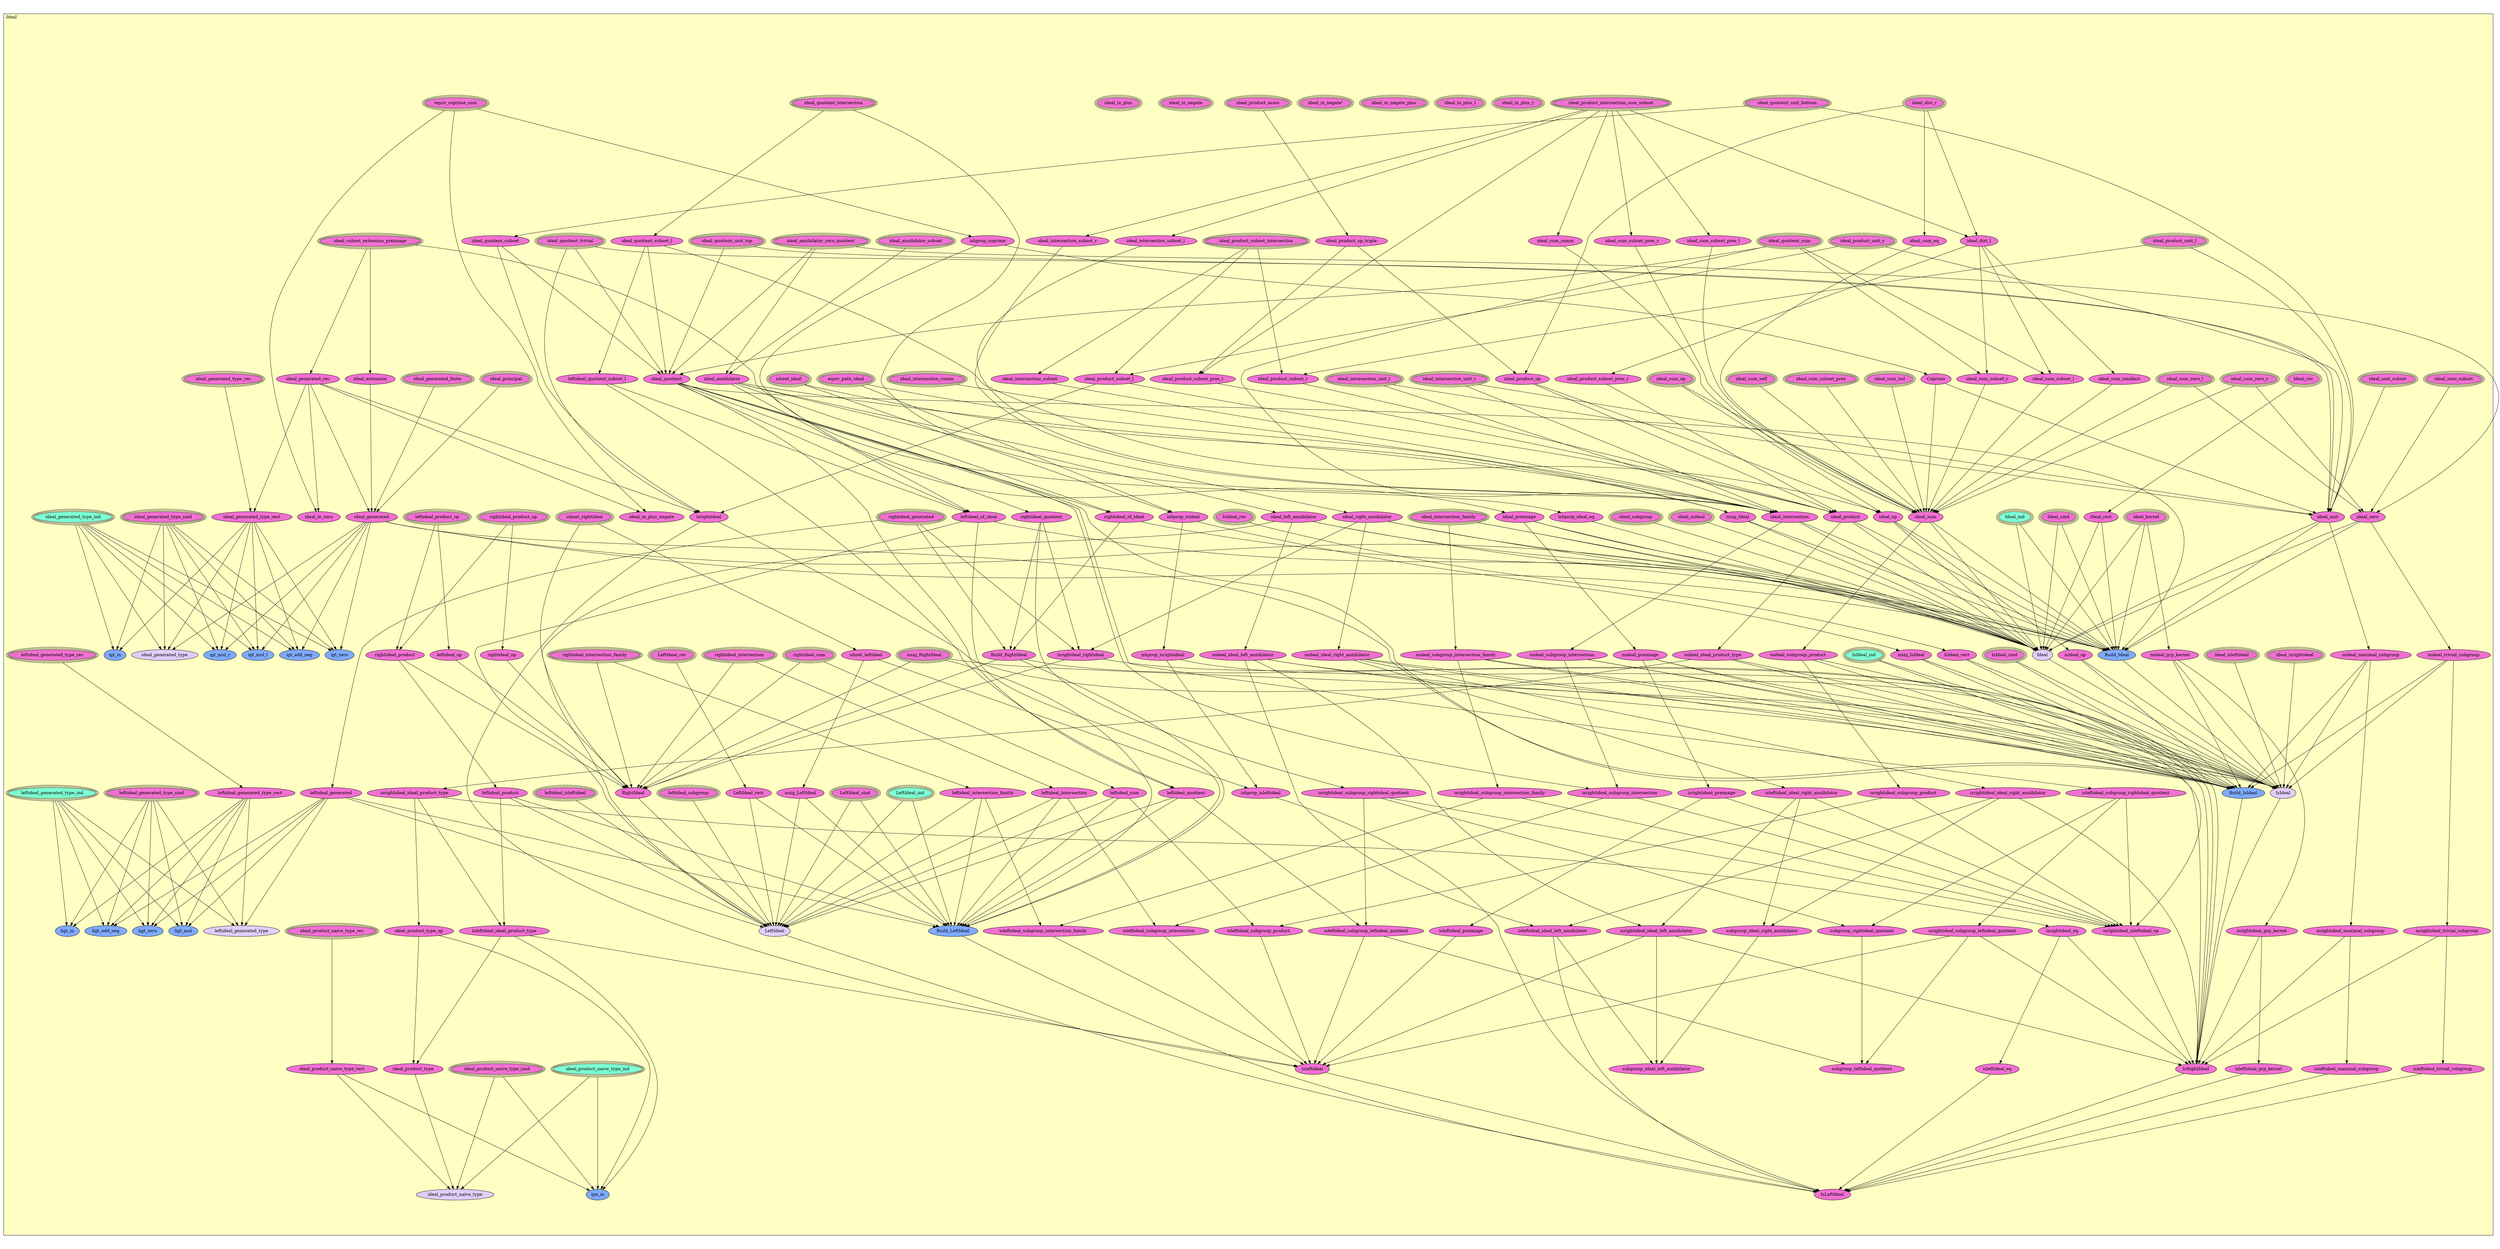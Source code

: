 digraph HoTT_Algebra_Rings_Ideal {
  graph [ratio=0.5]
  node [style=filled]
Ideal_isideal_subgroup_intersection_family [label="isideal_subgroup_intersection_family", URL=<Ideal.html#isideal_subgroup_intersection_family>, fillcolor="#F070D1"] ;
Ideal_isrightideal_subgroup_intersection_family [label="isrightideal_subgroup_intersection_family", URL=<Ideal.html#isrightideal_subgroup_intersection_family>, fillcolor="#F070D1"] ;
Ideal_ideal_subset_extension_preimage [label="ideal_subset_extension_preimage", URL=<Ideal.html#ideal_subset_extension_preimage>, peripheries=3, fillcolor="#F070D1"] ;
Ideal_isleftideal_subgroup_intersection_family [label="isleftideal_subgroup_intersection_family", URL=<Ideal.html#isleftideal_subgroup_intersection_family>, fillcolor="#F070D1"] ;
Ideal_ideal_extension [label="ideal_extension", URL=<Ideal.html#ideal_extension>, fillcolor="#F070D1"] ;
Ideal_ideal_preimage [label="ideal_preimage", URL=<Ideal.html#ideal_preimage>, fillcolor="#F070D1"] ;
Ideal_ideal_intersection [label="ideal_intersection", URL=<Ideal.html#ideal_intersection>, fillcolor="#F070D1"] ;
Ideal_rightideal_intersection [label="rightideal_intersection", URL=<Ideal.html#rightideal_intersection>, peripheries=3, fillcolor="#F070D1"] ;
Ideal_isideal_preimage [label="isideal_preimage", URL=<Ideal.html#isideal_preimage>, fillcolor="#F070D1"] ;
Ideal_leftideal_intersection [label="leftideal_intersection", URL=<Ideal.html#leftideal_intersection>, fillcolor="#F070D1"] ;
Ideal_isrightideal_preimage [label="isrightideal_preimage", URL=<Ideal.html#isrightideal_preimage>, fillcolor="#F070D1"] ;
Ideal_isleftideal_preimage [label="isleftideal_preimage", URL=<Ideal.html#isleftideal_preimage>, fillcolor="#F070D1"] ;
Ideal_isideal_subgroup_intersection [label="isideal_subgroup_intersection", URL=<Ideal.html#isideal_subgroup_intersection>, fillcolor="#F070D1"] ;
Ideal_isrightideal_subgroup_intersection [label="isrightideal_subgroup_intersection", URL=<Ideal.html#isrightideal_subgroup_intersection>, fillcolor="#F070D1"] ;
Ideal_ideal_annihilator_zero_quotient [label="ideal_annihilator_zero_quotient", URL=<Ideal.html#ideal_annihilator_zero_quotient>, peripheries=3, fillcolor="#F070D1"] ;
Ideal_isleftideal_subgroup_intersection [label="isleftideal_subgroup_intersection", URL=<Ideal.html#isleftideal_subgroup_intersection>, fillcolor="#F070D1"] ;
Ideal_ideal_annihilator_subset [label="ideal_annihilator_subset", URL=<Ideal.html#ideal_annihilator_subset>, peripheries=3, fillcolor="#F070D1"] ;
Ideal_ideal_unit [label="ideal_unit", URL=<Ideal.html#ideal_unit>, fillcolor="#F070D1"] ;
Ideal_ideal_quotient_intersection [label="ideal_quotient_intersection", URL=<Ideal.html#ideal_quotient_intersection>, peripheries=3, fillcolor="#F070D1"] ;
Ideal_isideal_maximal_subgroup [label="isideal_maximal_subgroup", URL=<Ideal.html#isideal_maximal_subgroup>, fillcolor="#F070D1"] ;
Ideal_ideal_quotient_sum [label="ideal_quotient_sum", URL=<Ideal.html#ideal_quotient_sum>, peripheries=3, fillcolor="#F070D1"] ;
Ideal_isrightideal_maximal_subgroup [label="isrightideal_maximal_subgroup", URL=<Ideal.html#isrightideal_maximal_subgroup>, fillcolor="#F070D1"] ;
Ideal_ideal_quotient_unit_top [label="ideal_quotient_unit_top", URL=<Ideal.html#ideal_quotient_unit_top>, peripheries=3, fillcolor="#F070D1"] ;
Ideal_isleftideal_maximal_subgroup [label="isleftideal_maximal_subgroup", URL=<Ideal.html#isleftideal_maximal_subgroup>, fillcolor="#F070D1"] ;
Ideal_ideal_quotient_unit_bottom [label="ideal_quotient_unit_bottom", URL=<Ideal.html#ideal_quotient_unit_bottom>, peripheries=3, fillcolor="#F070D1"] ;
Ideal_ideal_zero [label="ideal_zero", URL=<Ideal.html#ideal_zero>, fillcolor="#F070D1"] ;
Ideal_ideal_quotient_trivial [label="ideal_quotient_trivial", URL=<Ideal.html#ideal_quotient_trivial>, peripheries=3, fillcolor="#F070D1"] ;
Ideal_isideal_trivial_subgroup [label="isideal_trivial_subgroup", URL=<Ideal.html#isideal_trivial_subgroup>, fillcolor="#F070D1"] ;
Ideal_ideal_quotient_subset_l [label="ideal_quotient_subset_l", URL=<Ideal.html#ideal_quotient_subset_l>, fillcolor="#F070D1"] ;
Ideal_leftideal_quotient_subset_l [label="leftideal_quotient_subset_l", URL=<Ideal.html#leftideal_quotient_subset_l>, fillcolor="#F070D1"] ;
Ideal_isrightideal_trivial_subgroup [label="isrightideal_trivial_subgroup", URL=<Ideal.html#isrightideal_trivial_subgroup>, fillcolor="#F070D1"] ;
Ideal_isleftideal_trivial_subgroup [label="isleftideal_trivial_subgroup", URL=<Ideal.html#isleftideal_trivial_subgroup>, fillcolor="#F070D1"] ;
Ideal_ideal_quotient_subset [label="ideal_quotient_subset", URL=<Ideal.html#ideal_quotient_subset>, fillcolor="#F070D1"] ;
Ideal_isrightideal_eq [label="isrightideal_eq", URL=<Ideal.html#isrightideal_eq>, fillcolor="#F070D1"] ;
Ideal_ideal_product_intersection_sum_subset [label="ideal_product_intersection_sum_subset", URL=<Ideal.html#ideal_product_intersection_sum_subset>, peripheries=3, fillcolor="#F070D1"] ;
Ideal_isleftideal_eq [label="isleftideal_eq", URL=<Ideal.html#isleftideal_eq>, fillcolor="#F070D1"] ;
Ideal_ideal_intersection_unit_r [label="ideal_intersection_unit_r", URL=<Ideal.html#ideal_intersection_unit_r>, peripheries=3, fillcolor="#F070D1"] ;
Ideal_ishprop_ideal_eq [label="ishprop_ideal_eq", URL=<Ideal.html#ishprop_ideal_eq>, fillcolor="#F070D1"] ;
Ideal_ideal_intresection_unit_l [label="ideal_intresection_unit_l", URL=<Ideal.html#ideal_intresection_unit_l>, peripheries=3, fillcolor="#F070D1"] ;
Ideal_ideal_product_unit_r [label="ideal_product_unit_r", URL=<Ideal.html#ideal_product_unit_r>, peripheries=3, fillcolor="#F070D1"] ;
Ideal_equiv_path_ideal [label="equiv_path_ideal", URL=<Ideal.html#equiv_path_ideal>, peripheries=3, fillcolor="#F070D1"] ;
Ideal_ideal_product_unit_l [label="ideal_product_unit_l", URL=<Ideal.html#ideal_product_unit_l>, peripheries=3, fillcolor="#F070D1"] ;
Ideal_ideal_in_plus_r [label="ideal_in_plus_r", URL=<Ideal.html#ideal_in_plus_r>, peripheries=3, fillcolor="#F070D1"] ;
Ideal_ideal_sum_zero_r [label="ideal_sum_zero_r", URL=<Ideal.html#ideal_sum_zero_r>, peripheries=3, fillcolor="#F070D1"] ;
Ideal_ideal_in_plus_l [label="ideal_in_plus_l", URL=<Ideal.html#ideal_in_plus_l>, peripheries=3, fillcolor="#F070D1"] ;
Ideal_ideal_sum_zero_l [label="ideal_sum_zero_l", URL=<Ideal.html#ideal_sum_zero_l>, peripheries=3, fillcolor="#F070D1"] ;
Ideal_ideal_in_negate_plus [label="ideal_in_negate_plus", URL=<Ideal.html#ideal_in_negate_plus>, peripheries=3, fillcolor="#F070D1"] ;
Ideal_ideal_sum_comm [label="ideal_sum_comm", URL=<Ideal.html#ideal_sum_comm>, fillcolor="#F070D1"] ;
Ideal_ideal_in_plus_negate [label="ideal_in_plus_negate", URL=<Ideal.html#ideal_in_plus_negate>, fillcolor="#F070D1"] ;
Ideal_ideal_in_negate_ [label="ideal_in_negate'", URL=<Ideal.html#ideal_in_negate'>, peripheries=3, fillcolor="#F070D1"] ;
Ideal_ideal_dist_r [label="ideal_dist_r", URL=<Ideal.html#ideal_dist_r>, peripheries=3, fillcolor="#F070D1"] ;
Ideal_ideal_in_negate [label="ideal_in_negate", URL=<Ideal.html#ideal_in_negate>, peripheries=3, fillcolor="#F070D1"] ;
Ideal_ideal_dist_l [label="ideal_dist_l", URL=<Ideal.html#ideal_dist_l>, fillcolor="#F070D1"] ;
Ideal_ideal_sum_op [label="ideal_sum_op", URL=<Ideal.html#ideal_sum_op>, peripheries=3, fillcolor="#F070D1"] ;
Ideal_ideal_in_plus [label="ideal_in_plus", URL=<Ideal.html#ideal_in_plus>, peripheries=3, fillcolor="#F070D1"] ;
Ideal_ideal_sum_eq [label="ideal_sum_eq", URL=<Ideal.html#ideal_sum_eq>, fillcolor="#F070D1"] ;
Ideal_ideal_in_zero [label="ideal_in_zero", URL=<Ideal.html#ideal_in_zero>, fillcolor="#F070D1"] ;
Ideal_rightideal_of_ideal [label="rightideal_of_ideal", URL=<Ideal.html#rightideal_of_ideal>, fillcolor="#F070D1"] ;
Ideal_ideal_sum_subset_pres [label="ideal_sum_subset_pres", URL=<Ideal.html#ideal_sum_subset_pres>, peripheries=3, fillcolor="#F070D1"] ;
Ideal_leftideal_of_ideal [label="leftideal_of_ideal", URL=<Ideal.html#leftideal_of_ideal>, fillcolor="#F070D1"] ;
Ideal_ideal_sum_subset_pres_r [label="ideal_sum_subset_pres_r", URL=<Ideal.html#ideal_sum_subset_pres_r>, fillcolor="#F070D1"] ;
Ideal_ishset_ideal [label="ishset_ideal", URL=<Ideal.html#ishset_ideal>, peripheries=3, fillcolor="#F070D1"] ;
Ideal_ideal_sum_subset_pres_l [label="ideal_sum_subset_pres_l", URL=<Ideal.html#ideal_sum_subset_pres_l>, fillcolor="#F070D1"] ;
Ideal_ishset_rightideal [label="ishset_rightideal", URL=<Ideal.html#ishset_rightideal>, peripheries=3, fillcolor="#F070D1"] ;
Ideal_ideal_sum_self [label="ideal_sum_self", URL=<Ideal.html#ideal_sum_self>, peripheries=3, fillcolor="#F070D1"] ;
Ideal_ishset_leftideal [label="ishset_leftideal", URL=<Ideal.html#ishset_leftideal>, fillcolor="#F070D1"] ;
Ideal_ideal_sum_smallest [label="ideal_sum_smallest", URL=<Ideal.html#ideal_sum_smallest>, fillcolor="#F070D1"] ;
Ideal_ishprop_isideal [label="ishprop_isideal", URL=<Ideal.html#ishprop_isideal>, fillcolor="#F070D1"] ;
Ideal_ideal_product_subset_intersection [label="ideal_product_subset_intersection", URL=<Ideal.html#ideal_product_subset_intersection>, peripheries=3, fillcolor="#F070D1"] ;
Ideal_ishprop_isrightideal [label="ishprop_isrightideal", URL=<Ideal.html#ishprop_isrightideal>, fillcolor="#F070D1"] ;
Ideal_ideal_product_assoc [label="ideal_product_assoc", URL=<Ideal.html#ideal_product_assoc>, peripheries=3, fillcolor="#F070D1"] ;
Ideal_ishprop_isleftideal [label="ishprop_isleftideal", URL=<Ideal.html#ishprop_isleftideal>, fillcolor="#F070D1"] ;
Ideal_ideal_product_op_triple [label="ideal_product_op_triple", URL=<Ideal.html#ideal_product_op_triple>, fillcolor="#F070D1"] ;
Ideal_leftideal_op [label="leftideal_op", URL=<Ideal.html#leftideal_op>, fillcolor="#F070D1"] ;
Ideal_ideal_product_op [label="ideal_product_op", URL=<Ideal.html#ideal_product_op>, fillcolor="#F070D1"] ;
Ideal_rightideal_op [label="rightideal_op", URL=<Ideal.html#rightideal_op>, fillcolor="#F070D1"] ;
Ideal_ideal_product_subset_pres_r [label="ideal_product_subset_pres_r", URL=<Ideal.html#ideal_product_subset_pres_r>, fillcolor="#F070D1"] ;
Ideal_ideal_product_subset_pres_l [label="ideal_product_subset_pres_l", URL=<Ideal.html#ideal_product_subset_pres_l>, fillcolor="#F070D1"] ;
Ideal_ideal_op [label="ideal_op", URL=<Ideal.html#ideal_op>, fillcolor="#F070D1"] ;
Ideal_issig_Ideal [label="issig_Ideal", URL=<Ideal.html#issig_Ideal>, fillcolor="#F070D1"] ;
Ideal_ideal_product_subset_r [label="ideal_product_subset_r", URL=<Ideal.html#ideal_product_subset_r>, fillcolor="#F070D1"] ;
Ideal_ideal_product_subset_l [label="ideal_product_subset_l", URL=<Ideal.html#ideal_product_subset_l>, fillcolor="#F070D1"] ;
Ideal_ideal_isideal [label="ideal_isideal", URL=<Ideal.html#ideal_isideal>, peripheries=3, fillcolor="#F070D1"] ;
Ideal_ideal_sum_subset_r [label="ideal_sum_subset_r", URL=<Ideal.html#ideal_sum_subset_r>, fillcolor="#F070D1"] ;
Ideal_ideal_subgroup [label="ideal_subgroup", URL=<Ideal.html#ideal_subgroup>, peripheries=3, fillcolor="#F070D1"] ;
Ideal_ideal_sum_subset_l [label="ideal_sum_subset_l", URL=<Ideal.html#ideal_sum_subset_l>, fillcolor="#F070D1"] ;
Ideal_Ideal_sind [label="Ideal_sind", URL=<Ideal.html#Ideal_sind>, peripheries=3, fillcolor="#F070D1"] ;
Ideal_ideal_intersection_comm [label="ideal_intersection_comm", URL=<Ideal.html#ideal_intersection_comm>, peripheries=3, fillcolor="#F070D1"] ;
Ideal_Ideal_rec [label="Ideal_rec", URL=<Ideal.html#Ideal_rec>, peripheries=3, fillcolor="#F070D1"] ;
Ideal_ideal_intersection_subset [label="ideal_intersection_subset", URL=<Ideal.html#ideal_intersection_subset>, fillcolor="#F070D1"] ;
Ideal_Ideal_ind [label="Ideal_ind", URL=<Ideal.html#Ideal_ind>, peripheries=3, fillcolor="#7FFFD4"] ;
Ideal_ideal_intersection_subset_r [label="ideal_intersection_subset_r", URL=<Ideal.html#ideal_intersection_subset_r>, fillcolor="#F070D1"] ;
Ideal_Ideal_rect [label="Ideal_rect", URL=<Ideal.html#Ideal_rect>, fillcolor="#F070D1"] ;
Ideal_Build_Ideal [label="Build_Ideal", URL=<Ideal.html#Build_Ideal>, fillcolor="#7FAAFF"] ;
Ideal_ideal_intersection_subset_l [label="ideal_intersection_subset_l", URL=<Ideal.html#ideal_intersection_subset_l>, fillcolor="#F070D1"] ;
Ideal_Ideal [label="Ideal", URL=<Ideal.html#Ideal>, fillcolor="#E2CDFA"] ;
Ideal_ideal_unit_subset [label="ideal_unit_subset", URL=<Ideal.html#ideal_unit_subset>, peripheries=3, fillcolor="#F070D1"] ;
Ideal_issig_RightIdeal [label="issig_RightIdeal", URL=<Ideal.html#issig_RightIdeal>, peripheries=3, fillcolor="#F070D1"] ;
Ideal_ideal_zero_subset [label="ideal_zero_subset", URL=<Ideal.html#ideal_zero_subset>, peripheries=3, fillcolor="#F070D1"] ;
Ideal_equiv_coprime_sum [label="equiv_coprime_sum", URL=<Ideal.html#equiv_coprime_sum>, peripheries=3, fillcolor="#F070D1"] ;
Ideal_Build_RightIdeal [label="Build_RightIdeal", URL=<Ideal.html#Build_RightIdeal>, fillcolor="#F070D1"] ;
Ideal_isrightdeal_rightideal [label="isrightdeal_rightideal", URL=<Ideal.html#isrightdeal_rightideal>, fillcolor="#F070D1"] ;
Ideal_ishprop_coprime [label="ishprop_coprime", URL=<Ideal.html#ishprop_coprime>, fillcolor="#F070D1"] ;
Ideal_RightIdeal [label="RightIdeal", URL=<Ideal.html#RightIdeal>, fillcolor="#F070D1"] ;
Ideal_Coprime [label="Coprime", URL=<Ideal.html#Coprime>, fillcolor="#F070D1"] ;
Ideal_issig_LeftIdeal [label="issig_LeftIdeal", URL=<Ideal.html#issig_LeftIdeal>, fillcolor="#F070D1"] ;
Ideal_ideal_annihilator [label="ideal_annihilator", URL=<Ideal.html#ideal_annihilator>, fillcolor="#F070D1"] ;
Ideal_leftideal_isleftideal [label="leftideal_isleftideal", URL=<Ideal.html#leftideal_isleftideal>, peripheries=3, fillcolor="#F070D1"] ;
Ideal_ideal_right_annihilator [label="ideal_right_annihilator", URL=<Ideal.html#ideal_right_annihilator>, fillcolor="#F070D1"] ;
Ideal_leftideal_subgroup [label="leftideal_subgroup", URL=<Ideal.html#leftideal_subgroup>, peripheries=3, fillcolor="#F070D1"] ;
Ideal_isideal_ideal_right_annihilator [label="isideal_ideal_right_annihilator", URL=<Ideal.html#isideal_ideal_right_annihilator>, fillcolor="#F070D1"] ;
Ideal_isrightideal_ideal_right_annihilator [label="isrightideal_ideal_right_annihilator", URL=<Ideal.html#isrightideal_ideal_right_annihilator>, fillcolor="#F070D1"] ;
Ideal_LeftIdeal_sind [label="LeftIdeal_sind", URL=<Ideal.html#LeftIdeal_sind>, peripheries=3, fillcolor="#F070D1"] ;
Ideal_isleftideal_ideal_right_annihilator [label="isleftideal_ideal_right_annihilator", URL=<Ideal.html#isleftideal_ideal_right_annihilator>, fillcolor="#F070D1"] ;
Ideal_LeftIdeal_rec [label="LeftIdeal_rec", URL=<Ideal.html#LeftIdeal_rec>, peripheries=3, fillcolor="#F070D1"] ;
Ideal_subgroup_ideal_right_annihilator [label="subgroup_ideal_right_annihilator", URL=<Ideal.html#subgroup_ideal_right_annihilator>, fillcolor="#F070D1"] ;
Ideal_LeftIdeal_ind [label="LeftIdeal_ind", URL=<Ideal.html#LeftIdeal_ind>, peripheries=3, fillcolor="#7FFFD4"] ;
Ideal_ideal_left_annihilator [label="ideal_left_annihilator", URL=<Ideal.html#ideal_left_annihilator>, fillcolor="#F070D1"] ;
Ideal_LeftIdeal_rect [label="LeftIdeal_rect", URL=<Ideal.html#LeftIdeal_rect>, fillcolor="#F070D1"] ;
Ideal_Build_LeftIdeal [label="Build_LeftIdeal", URL=<Ideal.html#Build_LeftIdeal>, fillcolor="#7FAAFF"] ;
Ideal_isideal_ideal_left_annihilator [label="isideal_ideal_left_annihilator", URL=<Ideal.html#isideal_ideal_left_annihilator>, fillcolor="#F070D1"] ;
Ideal_LeftIdeal [label="LeftIdeal", URL=<Ideal.html#LeftIdeal>, fillcolor="#E2CDFA"] ;
Ideal_isrightideal_ideal_left_annihilator [label="isrightideal_ideal_left_annihilator", URL=<Ideal.html#isrightideal_ideal_left_annihilator>, fillcolor="#F070D1"] ;
Ideal_isleftideal_ideal_left_annihilator [label="isleftideal_ideal_left_annihilator", URL=<Ideal.html#isleftideal_ideal_left_annihilator>, fillcolor="#F070D1"] ;
Ideal_isideal_op [label="isideal_op", URL=<Ideal.html#isideal_op>, fillcolor="#F070D1"] ;
Ideal_subgroup_ideal_left_annihilator [label="subgroup_ideal_left_annihilator", URL=<Ideal.html#subgroup_ideal_left_annihilator>, fillcolor="#F070D1"] ;
Ideal_issig_IsIdeal [label="issig_IsIdeal", URL=<Ideal.html#issig_IsIdeal>, fillcolor="#F070D1"] ;
Ideal_ideal_quotient [label="ideal_quotient", URL=<Ideal.html#ideal_quotient>, fillcolor="#F070D1"] ;
Ideal_ideal_isrightideal [label="ideal_isrightideal", URL=<Ideal.html#ideal_isrightideal>, peripheries=3, fillcolor="#F070D1"] ;
Ideal_rightideal_quotient [label="rightideal_quotient", URL=<Ideal.html#rightideal_quotient>, fillcolor="#F070D1"] ;
Ideal_ideal_isleftideal [label="ideal_isleftideal", URL=<Ideal.html#ideal_isleftideal>, peripheries=3, fillcolor="#F070D1"] ;
Ideal_isleftideal_subgroup_rightideal_quotient [label="isleftideal_subgroup_rightideal_quotient", URL=<Ideal.html#isleftideal_subgroup_rightideal_quotient>, fillcolor="#F070D1"] ;
Ideal_IsIdeal_sind [label="IsIdeal_sind", URL=<Ideal.html#IsIdeal_sind>, peripheries=3, fillcolor="#F070D1"] ;
Ideal_isrightideal_subgroup_rightideal_quotient [label="isrightideal_subgroup_rightideal_quotient", URL=<Ideal.html#isrightideal_subgroup_rightideal_quotient>, fillcolor="#F070D1"] ;
Ideal_IsIdeal_rec [label="IsIdeal_rec", URL=<Ideal.html#IsIdeal_rec>, peripheries=3, fillcolor="#F070D1"] ;
Ideal_subgroup_rightideal_quotient [label="subgroup_rightideal_quotient", URL=<Ideal.html#subgroup_rightideal_quotient>, fillcolor="#F070D1"] ;
Ideal_IsIdeal_ind [label="IsIdeal_ind", URL=<Ideal.html#IsIdeal_ind>, peripheries=3, fillcolor="#7FFFD4"] ;
Ideal_leftideal_quotient [label="leftideal_quotient", URL=<Ideal.html#leftideal_quotient>, fillcolor="#F070D1"] ;
Ideal_IsIdeal_rect [label="IsIdeal_rect", URL=<Ideal.html#IsIdeal_rect>, fillcolor="#F070D1"] ;
Ideal_Build_IsIdeal [label="Build_IsIdeal", URL=<Ideal.html#Build_IsIdeal>, fillcolor="#7FAAFF"] ;
Ideal_isrightideal_subgroup_leftideal_quotient [label="isrightideal_subgroup_leftideal_quotient", URL=<Ideal.html#isrightideal_subgroup_leftideal_quotient>, fillcolor="#F070D1"] ;
Ideal_IsIdeal [label="IsIdeal", URL=<Ideal.html#IsIdeal>, fillcolor="#E2CDFA"] ;
Ideal_isleftideal_subgroup_leftideal_quotient [label="isleftideal_subgroup_leftideal_quotient", URL=<Ideal.html#isleftideal_subgroup_leftideal_quotient>, fillcolor="#F070D1"] ;
Ideal_subgroup_leftideal_quotient [label="subgroup_leftideal_quotient", URL=<Ideal.html#subgroup_leftideal_quotient>, fillcolor="#F070D1"] ;
Ideal_isrightideal [label="isrightideal", URL=<Ideal.html#isrightideal>, fillcolor="#F070D1"] ;
Ideal_isrightideal_isleftideal_op [label="isrightideal_isleftideal_op", URL=<Ideal.html#isrightideal_isleftideal_op>, fillcolor="#F070D1"] ;
Ideal_ideal_principal [label="ideal_principal", URL=<Ideal.html#ideal_principal>, peripheries=3, fillcolor="#F070D1"] ;
Ideal_ideal_generated_finite [label="ideal_generated_finite", URL=<Ideal.html#ideal_generated_finite>, peripheries=3, fillcolor="#F070D1"] ;
Ideal_IsRightIdeal [label="IsRightIdeal", URL=<Ideal.html#IsRightIdeal>, fillcolor="#F070D1"] ;
Ideal_isleftideal [label="isleftideal", URL=<Ideal.html#isleftideal>, fillcolor="#F070D1"] ;
Ideal_ideal_generated_rec [label="ideal_generated_rec", URL=<Ideal.html#ideal_generated_rec>, fillcolor="#F070D1"] ;
Ideal_ideal_generated [label="ideal_generated", URL=<Ideal.html#ideal_generated>, fillcolor="#F070D1"] ;
Ideal_IsLeftIdeal [label="IsLeftIdeal", URL=<Ideal.html#IsLeftIdeal>, fillcolor="#F070D1"] ;
Ideal_ideal_generated_type_sind [label="ideal_generated_type_sind", URL=<Ideal.html#ideal_generated_type_sind>, peripheries=3, fillcolor="#F070D1"] ;
Ideal_ideal_generated_type_rec [label="ideal_generated_type_rec", URL=<Ideal.html#ideal_generated_type_rec>, peripheries=3, fillcolor="#F070D1"] ;
Ideal_ideal_generated_type_ind [label="ideal_generated_type_ind", URL=<Ideal.html#ideal_generated_type_ind>, peripheries=3, fillcolor="#7FFFD4"] ;
Ideal_ideal_generated_type_rect [label="ideal_generated_type_rect", URL=<Ideal.html#ideal_generated_type_rect>, fillcolor="#F070D1"] ;
Ideal_igt_mul_r [label="igt_mul_r", URL=<Ideal.html#igt_mul_r>, fillcolor="#7FAAFF"] ;
Ideal_igt_mul_l [label="igt_mul_l", URL=<Ideal.html#igt_mul_l>, fillcolor="#7FAAFF"] ;
Ideal_igt_add_neg [label="igt_add_neg", URL=<Ideal.html#igt_add_neg>, fillcolor="#7FAAFF"] ;
Ideal_igt_zero [label="igt_zero", URL=<Ideal.html#igt_zero>, fillcolor="#7FAAFF"] ;
Ideal_igt_in [label="igt_in", URL=<Ideal.html#igt_in>, fillcolor="#7FAAFF"] ;
Ideal_ideal_generated_type [label="ideal_generated_type", URL=<Ideal.html#ideal_generated_type>, fillcolor="#E2CDFA"] ;
Ideal_rightideal_generated [label="rightideal_generated", URL=<Ideal.html#rightideal_generated>, peripheries=3, fillcolor="#F070D1"] ;
Ideal_leftideal_generated [label="leftideal_generated", URL=<Ideal.html#leftideal_generated>, fillcolor="#F070D1"] ;
Ideal_leftideal_generated_type_sind [label="leftideal_generated_type_sind", URL=<Ideal.html#leftideal_generated_type_sind>, peripheries=3, fillcolor="#F070D1"] ;
Ideal_leftideal_generated_type_rec [label="leftideal_generated_type_rec", URL=<Ideal.html#leftideal_generated_type_rec>, peripheries=3, fillcolor="#F070D1"] ;
Ideal_leftideal_generated_type_ind [label="leftideal_generated_type_ind", URL=<Ideal.html#leftideal_generated_type_ind>, peripheries=3, fillcolor="#7FFFD4"] ;
Ideal_leftideal_generated_type_rect [label="leftideal_generated_type_rect", URL=<Ideal.html#leftideal_generated_type_rect>, fillcolor="#F070D1"] ;
Ideal_ligt_mul [label="ligt_mul", URL=<Ideal.html#ligt_mul>, fillcolor="#7FAAFF"] ;
Ideal_ligt_add_neg [label="ligt_add_neg", URL=<Ideal.html#ligt_add_neg>, fillcolor="#7FAAFF"] ;
Ideal_ligt_zero [label="ligt_zero", URL=<Ideal.html#ligt_zero>, fillcolor="#7FAAFF"] ;
Ideal_ligt_in [label="ligt_in", URL=<Ideal.html#ligt_in>, fillcolor="#7FAAFF"] ;
Ideal_leftideal_generated_type [label="leftideal_generated_type", URL=<Ideal.html#leftideal_generated_type>, fillcolor="#E2CDFA"] ;
Ideal_ideal_kernel [label="ideal_kernel", URL=<Ideal.html#ideal_kernel>, peripheries=3, fillcolor="#F070D1"] ;
Ideal_isideal_grp_kernel [label="isideal_grp_kernel", URL=<Ideal.html#isideal_grp_kernel>, fillcolor="#F070D1"] ;
Ideal_isrightideal_grp_kernel [label="isrightideal_grp_kernel", URL=<Ideal.html#isrightideal_grp_kernel>, fillcolor="#F070D1"] ;
Ideal_isleftideal_grp_kernel [label="isleftideal_grp_kernel", URL=<Ideal.html#isleftideal_grp_kernel>, fillcolor="#F070D1"] ;
Ideal_ideal_product [label="ideal_product", URL=<Ideal.html#ideal_product>, fillcolor="#F070D1"] ;
Ideal_rightideal_product_op [label="rightideal_product_op", URL=<Ideal.html#rightideal_product_op>, peripheries=3, fillcolor="#F070D1"] ;
Ideal_leftideal_product_op [label="leftideal_product_op", URL=<Ideal.html#leftideal_product_op>, peripheries=3, fillcolor="#F070D1"] ;
Ideal_rightideal_product [label="rightideal_product", URL=<Ideal.html#rightideal_product>, fillcolor="#F070D1"] ;
Ideal_leftideal_product [label="leftideal_product", URL=<Ideal.html#leftideal_product>, fillcolor="#F070D1"] ;
Ideal_isideal_ideal_product_type [label="isideal_ideal_product_type", URL=<Ideal.html#isideal_ideal_product_type>, fillcolor="#F070D1"] ;
Ideal_isrightideal_ideal_product_type [label="isrightideal_ideal_product_type", URL=<Ideal.html#isrightideal_ideal_product_type>, fillcolor="#F070D1"] ;
Ideal_isleftideal_ideal_product_type [label="isleftideal_ideal_product_type", URL=<Ideal.html#isleftideal_ideal_product_type>, fillcolor="#F070D1"] ;
Ideal_ideal_product_type_op [label="ideal_product_type_op", URL=<Ideal.html#ideal_product_type_op>, fillcolor="#F070D1"] ;
Ideal_ideal_product_type [label="ideal_product_type", URL=<Ideal.html#ideal_product_type>, fillcolor="#F070D1"] ;
Ideal_ideal_product_naive_type_sind [label="ideal_product_naive_type_sind", URL=<Ideal.html#ideal_product_naive_type_sind>, peripheries=3, fillcolor="#F070D1"] ;
Ideal_ideal_product_naive_type_rec [label="ideal_product_naive_type_rec", URL=<Ideal.html#ideal_product_naive_type_rec>, peripheries=3, fillcolor="#F070D1"] ;
Ideal_ideal_product_naive_type_ind [label="ideal_product_naive_type_ind", URL=<Ideal.html#ideal_product_naive_type_ind>, peripheries=3, fillcolor="#7FFFD4"] ;
Ideal_ideal_product_naive_type_rect [label="ideal_product_naive_type_rect", URL=<Ideal.html#ideal_product_naive_type_rect>, fillcolor="#F070D1"] ;
Ideal_ipn_in [label="ipn_in", URL=<Ideal.html#ipn_in>, fillcolor="#7FAAFF"] ;
Ideal_ideal_product_naive_type [label="ideal_product_naive_type", URL=<Ideal.html#ideal_product_naive_type>, fillcolor="#E2CDFA"] ;
Ideal_ideal_sum_ind [label="ideal_sum_ind", URL=<Ideal.html#ideal_sum_ind>, peripheries=3, fillcolor="#F070D1"] ;
Ideal_ideal_sum [label="ideal_sum", URL=<Ideal.html#ideal_sum>, fillcolor="#F070D1"] ;
Ideal_rightideal_sum [label="rightideal_sum", URL=<Ideal.html#rightideal_sum>, peripheries=3, fillcolor="#F070D1"] ;
Ideal_leftideal_sum [label="leftideal_sum", URL=<Ideal.html#leftideal_sum>, fillcolor="#F070D1"] ;
Ideal_isideal_subgroup_product [label="isideal_subgroup_product", URL=<Ideal.html#isideal_subgroup_product>, fillcolor="#F070D1"] ;
Ideal_isrightideal_subgroup_product [label="isrightideal_subgroup_product", URL=<Ideal.html#isrightideal_subgroup_product>, fillcolor="#F070D1"] ;
Ideal_isleftideal_subgroup_product [label="isleftideal_subgroup_product", URL=<Ideal.html#isleftideal_subgroup_product>, fillcolor="#F070D1"] ;
Ideal_ideal_intersection_family [label="ideal_intersection_family", URL=<Ideal.html#ideal_intersection_family>, peripheries=3, fillcolor="#F070D1"] ;
Ideal_rightideal_intersection_family [label="rightideal_intersection_family", URL=<Ideal.html#rightideal_intersection_family>, peripheries=3, fillcolor="#F070D1"] ;
Ideal_leftideal_intersection_family [label="leftideal_intersection_family", URL=<Ideal.html#leftideal_intersection_family>, fillcolor="#F070D1"] ;
  Ideal_isideal_subgroup_intersection_family -> Ideal_isrightideal_subgroup_intersection_family [] ;
  Ideal_isideal_subgroup_intersection_family -> Ideal_Build_IsIdeal [] ;
  Ideal_isideal_subgroup_intersection_family -> Ideal_IsIdeal [] ;
  Ideal_isrightideal_subgroup_intersection_family -> Ideal_isleftideal_subgroup_intersection_family [] ;
  Ideal_isrightideal_subgroup_intersection_family -> Ideal_isrightideal_isleftideal_op [] ;
  Ideal_ideal_subset_extension_preimage -> Ideal_ideal_extension [] ;
  Ideal_ideal_subset_extension_preimage -> Ideal_ideal_preimage [] ;
  Ideal_ideal_subset_extension_preimage -> Ideal_ideal_generated_rec [] ;
  Ideal_isleftideal_subgroup_intersection_family -> Ideal_isleftideal [] ;
  Ideal_ideal_extension -> Ideal_ideal_generated [] ;
  Ideal_ideal_preimage -> Ideal_isideal_preimage [] ;
  Ideal_ideal_preimage -> Ideal_Build_Ideal [] ;
  Ideal_ideal_preimage -> Ideal_Ideal [] ;
  Ideal_ideal_intersection -> Ideal_isideal_subgroup_intersection [] ;
  Ideal_ideal_intersection -> Ideal_Build_Ideal [] ;
  Ideal_ideal_intersection -> Ideal_Ideal [] ;
  Ideal_rightideal_intersection -> Ideal_leftideal_intersection [] ;
  Ideal_rightideal_intersection -> Ideal_RightIdeal [] ;
  Ideal_isideal_preimage -> Ideal_isrightideal_preimage [] ;
  Ideal_isideal_preimage -> Ideal_Build_IsIdeal [] ;
  Ideal_isideal_preimage -> Ideal_IsIdeal [] ;
  Ideal_leftideal_intersection -> Ideal_isleftideal_subgroup_intersection [] ;
  Ideal_leftideal_intersection -> Ideal_Build_LeftIdeal [] ;
  Ideal_leftideal_intersection -> Ideal_LeftIdeal [] ;
  Ideal_isrightideal_preimage -> Ideal_isleftideal_preimage [] ;
  Ideal_isrightideal_preimage -> Ideal_isrightideal_isleftideal_op [] ;
  Ideal_isleftideal_preimage -> Ideal_isleftideal [] ;
  Ideal_isideal_subgroup_intersection -> Ideal_isrightideal_subgroup_intersection [] ;
  Ideal_isideal_subgroup_intersection -> Ideal_Build_IsIdeal [] ;
  Ideal_isideal_subgroup_intersection -> Ideal_IsIdeal [] ;
  Ideal_isrightideal_subgroup_intersection -> Ideal_isleftideal_subgroup_intersection [] ;
  Ideal_isrightideal_subgroup_intersection -> Ideal_isrightideal_isleftideal_op [] ;
  Ideal_ideal_annihilator_zero_quotient -> Ideal_ideal_annihilator [] ;
  Ideal_ideal_annihilator_zero_quotient -> Ideal_ideal_quotient [] ;
  Ideal_ideal_annihilator_zero_quotient -> Ideal_ideal_zero [] ;
  Ideal_isleftideal_subgroup_intersection -> Ideal_isleftideal [] ;
  Ideal_ideal_annihilator_subset -> Ideal_ideal_annihilator [] ;
  Ideal_ideal_unit -> Ideal_isideal_maximal_subgroup [] ;
  Ideal_ideal_unit -> Ideal_Build_Ideal [] ;
  Ideal_ideal_unit -> Ideal_Ideal [] ;
  Ideal_ideal_quotient_intersection -> Ideal_ideal_quotient_subset_l [] ;
  Ideal_ideal_quotient_intersection -> Ideal_ideal_intersection [] ;
  Ideal_isideal_maximal_subgroup -> Ideal_isrightideal_maximal_subgroup [] ;
  Ideal_isideal_maximal_subgroup -> Ideal_Build_IsIdeal [] ;
  Ideal_isideal_maximal_subgroup -> Ideal_IsIdeal [] ;
  Ideal_ideal_quotient_sum -> Ideal_ideal_sum_subset_r [] ;
  Ideal_ideal_quotient_sum -> Ideal_ideal_sum_subset_l [] ;
  Ideal_ideal_quotient_sum -> Ideal_ideal_quotient [] ;
  Ideal_ideal_quotient_sum -> Ideal_ideal_intersection [] ;
  Ideal_isrightideal_maximal_subgroup -> Ideal_isleftideal_maximal_subgroup [] ;
  Ideal_isrightideal_maximal_subgroup -> Ideal_IsRightIdeal [] ;
  Ideal_ideal_quotient_unit_top -> Ideal_ideal_quotient [] ;
  Ideal_ideal_quotient_unit_top -> Ideal_ideal_unit [] ;
  Ideal_isleftideal_maximal_subgroup -> Ideal_IsLeftIdeal [] ;
  Ideal_ideal_quotient_unit_bottom -> Ideal_ideal_quotient_subset [] ;
  Ideal_ideal_quotient_unit_bottom -> Ideal_ideal_unit [] ;
  Ideal_ideal_zero -> Ideal_isideal_trivial_subgroup [] ;
  Ideal_ideal_zero -> Ideal_Build_Ideal [] ;
  Ideal_ideal_zero -> Ideal_Ideal [] ;
  Ideal_ideal_quotient_trivial -> Ideal_ideal_quotient [] ;
  Ideal_ideal_quotient_trivial -> Ideal_ideal_unit [] ;
  Ideal_ideal_quotient_trivial -> Ideal_isrightideal [] ;
  Ideal_isideal_trivial_subgroup -> Ideal_isrightideal_trivial_subgroup [] ;
  Ideal_isideal_trivial_subgroup -> Ideal_Build_IsIdeal [] ;
  Ideal_isideal_trivial_subgroup -> Ideal_IsIdeal [] ;
  Ideal_ideal_quotient_subset_l -> Ideal_leftideal_quotient_subset_l [] ;
  Ideal_ideal_quotient_subset_l -> Ideal_ideal_quotient [] ;
  Ideal_ideal_quotient_subset_l -> Ideal_ideal_op [] ;
  Ideal_leftideal_quotient_subset_l -> Ideal_leftideal_quotient [] ;
  Ideal_leftideal_quotient_subset_l -> Ideal_leftideal_of_ideal [] ;
  Ideal_isrightideal_trivial_subgroup -> Ideal_isleftideal_trivial_subgroup [] ;
  Ideal_isrightideal_trivial_subgroup -> Ideal_IsRightIdeal [] ;
  Ideal_isleftideal_trivial_subgroup -> Ideal_IsLeftIdeal [] ;
  Ideal_ideal_quotient_subset -> Ideal_ideal_quotient [] ;
  Ideal_ideal_quotient_subset -> Ideal_isrightideal [] ;
  Ideal_isrightideal_eq -> Ideal_isleftideal_eq [] ;
  Ideal_isrightideal_eq -> Ideal_IsRightIdeal [] ;
  Ideal_ideal_product_intersection_sum_subset -> Ideal_ideal_sum_comm [] ;
  Ideal_ideal_product_intersection_sum_subset -> Ideal_ideal_dist_l [] ;
  Ideal_ideal_product_intersection_sum_subset -> Ideal_ideal_sum_subset_pres_r [] ;
  Ideal_ideal_product_intersection_sum_subset -> Ideal_ideal_sum_subset_pres_l [] ;
  Ideal_ideal_product_intersection_sum_subset -> Ideal_ideal_product_subset_pres_l [] ;
  Ideal_ideal_product_intersection_sum_subset -> Ideal_ideal_intersection_subset_r [] ;
  Ideal_ideal_product_intersection_sum_subset -> Ideal_ideal_intersection_subset_l [] ;
  Ideal_isleftideal_eq -> Ideal_IsLeftIdeal [] ;
  Ideal_ideal_intersection_unit_r -> Ideal_ideal_intersection [] ;
  Ideal_ideal_intersection_unit_r -> Ideal_ideal_unit [] ;
  Ideal_ishprop_ideal_eq -> Ideal_Ideal [] ;
  Ideal_ideal_intresection_unit_l -> Ideal_ideal_intersection [] ;
  Ideal_ideal_intresection_unit_l -> Ideal_ideal_unit [] ;
  Ideal_ideal_product_unit_r -> Ideal_ideal_product_subset_l [] ;
  Ideal_ideal_product_unit_r -> Ideal_ideal_unit [] ;
  Ideal_equiv_path_ideal -> Ideal_ishprop_isideal [] ;
  Ideal_equiv_path_ideal -> Ideal_issig_Ideal [] ;
  Ideal_ideal_product_unit_l -> Ideal_ideal_product_subset_r [] ;
  Ideal_ideal_product_unit_l -> Ideal_ideal_unit [] ;
  Ideal_ideal_sum_zero_r -> Ideal_ideal_sum [] ;
  Ideal_ideal_sum_zero_r -> Ideal_ideal_zero [] ;
  Ideal_ideal_sum_zero_l -> Ideal_ideal_sum [] ;
  Ideal_ideal_sum_zero_l -> Ideal_ideal_zero [] ;
  Ideal_ideal_sum_comm -> Ideal_ideal_sum [] ;
  Ideal_ideal_dist_r -> Ideal_ideal_dist_l [] ;
  Ideal_ideal_dist_r -> Ideal_ideal_sum_eq [] ;
  Ideal_ideal_dist_r -> Ideal_ideal_product_op [] ;
  Ideal_ideal_dist_l -> Ideal_ideal_sum_smallest [] ;
  Ideal_ideal_dist_l -> Ideal_ideal_product_subset_pres_r [] ;
  Ideal_ideal_dist_l -> Ideal_ideal_sum_subset_r [] ;
  Ideal_ideal_dist_l -> Ideal_ideal_sum_subset_l [] ;
  Ideal_ideal_sum_op -> Ideal_ideal_sum [] ;
  Ideal_ideal_sum_op -> Ideal_ideal_op [] ;
  Ideal_ideal_sum_eq -> Ideal_ideal_sum [] ;
  Ideal_rightideal_of_ideal -> Ideal_Ideal [] ;
  Ideal_rightideal_of_ideal -> Ideal_Build_RightIdeal [] ;
  Ideal_ideal_sum_subset_pres -> Ideal_ideal_sum [] ;
  Ideal_leftideal_of_ideal -> Ideal_Ideal [] ;
  Ideal_leftideal_of_ideal -> Ideal_Build_LeftIdeal [] ;
  Ideal_leftideal_of_ideal -> Ideal_LeftIdeal [] ;
  Ideal_ideal_sum_subset_pres_r -> Ideal_ideal_sum [] ;
  Ideal_ishset_ideal -> Ideal_ishprop_isideal [] ;
  Ideal_ishset_ideal -> Ideal_issig_Ideal [] ;
  Ideal_ideal_sum_subset_pres_l -> Ideal_ideal_sum [] ;
  Ideal_ishset_rightideal -> Ideal_ishset_leftideal [] ;
  Ideal_ishset_rightideal -> Ideal_RightIdeal [] ;
  Ideal_ideal_sum_self -> Ideal_ideal_sum [] ;
  Ideal_ishset_leftideal -> Ideal_ishprop_isleftideal [] ;
  Ideal_ishset_leftideal -> Ideal_issig_LeftIdeal [] ;
  Ideal_ideal_sum_smallest -> Ideal_ideal_sum [] ;
  Ideal_ishprop_isideal -> Ideal_ishprop_isrightideal [] ;
  Ideal_ishprop_isideal -> Ideal_issig_IsIdeal [] ;
  Ideal_ideal_product_subset_intersection -> Ideal_ideal_product_subset_r [] ;
  Ideal_ideal_product_subset_intersection -> Ideal_ideal_product_subset_l [] ;
  Ideal_ideal_product_subset_intersection -> Ideal_ideal_intersection_subset [] ;
  Ideal_ishprop_isrightideal -> Ideal_ishprop_isleftideal [] ;
  Ideal_ishprop_isrightideal -> Ideal_IsRightIdeal [] ;
  Ideal_ideal_product_assoc -> Ideal_ideal_product_op_triple [] ;
  Ideal_ishprop_isleftideal -> Ideal_IsLeftIdeal [] ;
  Ideal_ideal_product_op_triple -> Ideal_ideal_product_op [] ;
  Ideal_ideal_product_op_triple -> Ideal_ideal_product_subset_pres_l [] ;
  Ideal_leftideal_op -> Ideal_RightIdeal [] ;
  Ideal_ideal_product_op -> Ideal_ideal_product [] ;
  Ideal_ideal_product_op -> Ideal_ideal_op [] ;
  Ideal_rightideal_op -> Ideal_RightIdeal [] ;
  Ideal_ideal_product_subset_pres_r -> Ideal_ideal_product [] ;
  Ideal_ideal_product_subset_pres_l -> Ideal_ideal_product [] ;
  Ideal_ideal_op -> Ideal_Build_Ideal [] ;
  Ideal_ideal_op -> Ideal_Ideal [] ;
  Ideal_ideal_op -> Ideal_isideal_op [] ;
  Ideal_issig_Ideal -> Ideal_Build_Ideal [] ;
  Ideal_issig_Ideal -> Ideal_Ideal [] ;
  Ideal_ideal_product_subset_r -> Ideal_ideal_product [] ;
  Ideal_ideal_product_subset_l -> Ideal_ideal_product [] ;
  Ideal_ideal_product_subset_l -> Ideal_isrightideal [] ;
  Ideal_ideal_isideal -> Ideal_Ideal [] ;
  Ideal_ideal_sum_subset_r -> Ideal_ideal_sum [] ;
  Ideal_ideal_subgroup -> Ideal_Ideal [] ;
  Ideal_ideal_sum_subset_l -> Ideal_ideal_sum [] ;
  Ideal_Ideal_sind -> Ideal_Build_Ideal [] ;
  Ideal_Ideal_sind -> Ideal_Ideal [] ;
  Ideal_ideal_intersection_comm -> Ideal_ideal_intersection [] ;
  Ideal_Ideal_rec -> Ideal_Ideal_rect [] ;
  Ideal_ideal_intersection_subset -> Ideal_ideal_intersection [] ;
  Ideal_Ideal_ind -> Ideal_Build_Ideal [] ;
  Ideal_Ideal_ind -> Ideal_Ideal [] ;
  Ideal_ideal_intersection_subset_r -> Ideal_ideal_intersection [] ;
  Ideal_Ideal_rect -> Ideal_Build_Ideal [] ;
  Ideal_Ideal_rect -> Ideal_Ideal [] ;
  Ideal_Build_Ideal -> Ideal_IsIdeal [] ;
  Ideal_ideal_intersection_subset_l -> Ideal_ideal_intersection [] ;
  Ideal_Ideal -> Ideal_IsIdeal [] ;
  Ideal_ideal_unit_subset -> Ideal_ideal_unit [] ;
  Ideal_issig_RightIdeal -> Ideal_RightIdeal [] ;
  Ideal_issig_RightIdeal -> Ideal_Build_LeftIdeal [] ;
  Ideal_issig_RightIdeal -> Ideal_IsRightIdeal [] ;
  Ideal_ideal_zero_subset -> Ideal_ideal_zero [] ;
  Ideal_equiv_coprime_sum -> Ideal_ishprop_coprime [] ;
  Ideal_equiv_coprime_sum -> Ideal_ideal_in_plus_negate [] ;
  Ideal_equiv_coprime_sum -> Ideal_ideal_in_zero [] ;
  Ideal_Build_RightIdeal -> Ideal_RightIdeal [] ;
  Ideal_Build_RightIdeal -> Ideal_Build_LeftIdeal [] ;
  Ideal_Build_RightIdeal -> Ideal_IsRightIdeal [] ;
  Ideal_isrightdeal_rightideal -> Ideal_RightIdeal [] ;
  Ideal_isrightdeal_rightideal -> Ideal_IsRightIdeal [] ;
  Ideal_ishprop_coprime -> Ideal_Coprime [] ;
  Ideal_ishprop_coprime -> Ideal_ishprop_ideal_eq [] ;
  Ideal_RightIdeal -> Ideal_LeftIdeal [] ;
  Ideal_Coprime -> Ideal_ideal_sum [] ;
  Ideal_Coprime -> Ideal_ideal_unit [] ;
  Ideal_issig_LeftIdeal -> Ideal_Build_LeftIdeal [] ;
  Ideal_issig_LeftIdeal -> Ideal_LeftIdeal [] ;
  Ideal_ideal_annihilator -> Ideal_ideal_right_annihilator [] ;
  Ideal_ideal_annihilator -> Ideal_ideal_left_annihilator [] ;
  Ideal_ideal_annihilator -> Ideal_ideal_intersection [] ;
  Ideal_ideal_annihilator -> Ideal_rightideal_of_ideal [] ;
  Ideal_ideal_annihilator -> Ideal_leftideal_of_ideal [] ;
  Ideal_leftideal_isleftideal -> Ideal_LeftIdeal [] ;
  Ideal_ideal_right_annihilator -> Ideal_isideal_ideal_right_annihilator [] ;
  Ideal_ideal_right_annihilator -> Ideal_Build_Ideal [] ;
  Ideal_ideal_right_annihilator -> Ideal_Ideal [] ;
  Ideal_ideal_right_annihilator -> Ideal_isrightdeal_rightideal [] ;
  Ideal_leftideal_subgroup -> Ideal_LeftIdeal [] ;
  Ideal_isideal_ideal_right_annihilator -> Ideal_isrightideal_ideal_right_annihilator [] ;
  Ideal_isideal_ideal_right_annihilator -> Ideal_isleftideal_ideal_right_annihilator [] ;
  Ideal_isideal_ideal_right_annihilator -> Ideal_Build_IsIdeal [] ;
  Ideal_isideal_ideal_right_annihilator -> Ideal_IsIdeal [] ;
  Ideal_isrightideal_ideal_right_annihilator -> Ideal_subgroup_ideal_right_annihilator [] ;
  Ideal_isrightideal_ideal_right_annihilator -> Ideal_isleftideal_ideal_left_annihilator [] ;
  Ideal_isrightideal_ideal_right_annihilator -> Ideal_IsRightIdeal [] ;
  Ideal_LeftIdeal_sind -> Ideal_Build_LeftIdeal [] ;
  Ideal_LeftIdeal_sind -> Ideal_LeftIdeal [] ;
  Ideal_isleftideal_ideal_right_annihilator -> Ideal_subgroup_ideal_right_annihilator [] ;
  Ideal_isleftideal_ideal_right_annihilator -> Ideal_isrightideal_ideal_left_annihilator [] ;
  Ideal_isleftideal_ideal_right_annihilator -> Ideal_isrightideal_isleftideal_op [] ;
  Ideal_LeftIdeal_rec -> Ideal_LeftIdeal_rect [] ;
  Ideal_subgroup_ideal_right_annihilator -> Ideal_subgroup_ideal_left_annihilator [] ;
  Ideal_LeftIdeal_ind -> Ideal_Build_LeftIdeal [] ;
  Ideal_LeftIdeal_ind -> Ideal_LeftIdeal [] ;
  Ideal_ideal_left_annihilator -> Ideal_isideal_ideal_left_annihilator [] ;
  Ideal_ideal_left_annihilator -> Ideal_Build_Ideal [] ;
  Ideal_ideal_left_annihilator -> Ideal_Ideal [] ;
  Ideal_ideal_left_annihilator -> Ideal_LeftIdeal [] ;
  Ideal_LeftIdeal_rect -> Ideal_Build_LeftIdeal [] ;
  Ideal_LeftIdeal_rect -> Ideal_LeftIdeal [] ;
  Ideal_Build_LeftIdeal -> Ideal_IsLeftIdeal [] ;
  Ideal_isideal_ideal_left_annihilator -> Ideal_isrightideal_ideal_left_annihilator [] ;
  Ideal_isideal_ideal_left_annihilator -> Ideal_isleftideal_ideal_left_annihilator [] ;
  Ideal_isideal_ideal_left_annihilator -> Ideal_Build_IsIdeal [] ;
  Ideal_isideal_ideal_left_annihilator -> Ideal_IsIdeal [] ;
  Ideal_LeftIdeal -> Ideal_IsLeftIdeal [] ;
  Ideal_isrightideal_ideal_left_annihilator -> Ideal_subgroup_ideal_left_annihilator [] ;
  Ideal_isrightideal_ideal_left_annihilator -> Ideal_IsRightIdeal [] ;
  Ideal_isrightideal_ideal_left_annihilator -> Ideal_isleftideal [] ;
  Ideal_isleftideal_ideal_left_annihilator -> Ideal_subgroup_ideal_left_annihilator [] ;
  Ideal_isleftideal_ideal_left_annihilator -> Ideal_IsLeftIdeal [] ;
  Ideal_isideal_op -> Ideal_Build_IsIdeal [] ;
  Ideal_isideal_op -> Ideal_IsIdeal [] ;
  Ideal_issig_IsIdeal -> Ideal_Build_IsIdeal [] ;
  Ideal_issig_IsIdeal -> Ideal_IsIdeal [] ;
  Ideal_ideal_quotient -> Ideal_rightideal_quotient [] ;
  Ideal_ideal_quotient -> Ideal_isleftideal_subgroup_rightideal_quotient [] ;
  Ideal_ideal_quotient -> Ideal_leftideal_quotient [] ;
  Ideal_ideal_quotient -> Ideal_isrightideal_subgroup_intersection [] ;
  Ideal_ideal_quotient -> Ideal_rightideal_of_ideal [] ;
  Ideal_ideal_quotient -> Ideal_leftideal_of_ideal [] ;
  Ideal_ideal_quotient -> Ideal_Build_Ideal [] ;
  Ideal_ideal_quotient -> Ideal_Build_IsIdeal [] ;
  Ideal_ideal_isrightideal -> Ideal_IsIdeal [] ;
  Ideal_rightideal_quotient -> Ideal_isrightideal_subgroup_rightideal_quotient [] ;
  Ideal_rightideal_quotient -> Ideal_Build_RightIdeal [] ;
  Ideal_rightideal_quotient -> Ideal_isrightdeal_rightideal [] ;
  Ideal_ideal_isleftideal -> Ideal_IsIdeal [] ;
  Ideal_isleftideal_subgroup_rightideal_quotient -> Ideal_subgroup_rightideal_quotient [] ;
  Ideal_isleftideal_subgroup_rightideal_quotient -> Ideal_isrightideal_subgroup_leftideal_quotient [] ;
  Ideal_isleftideal_subgroup_rightideal_quotient -> Ideal_isrightideal_isleftideal_op [] ;
  Ideal_IsIdeal_sind -> Ideal_Build_IsIdeal [] ;
  Ideal_IsIdeal_sind -> Ideal_IsIdeal [] ;
  Ideal_isrightideal_subgroup_rightideal_quotient -> Ideal_subgroup_rightideal_quotient [] ;
  Ideal_isrightideal_subgroup_rightideal_quotient -> Ideal_isleftideal_subgroup_leftideal_quotient [] ;
  Ideal_isrightideal_subgroup_rightideal_quotient -> Ideal_isrightideal_isleftideal_op [] ;
  Ideal_IsIdeal_rec -> Ideal_IsIdeal_rect [] ;
  Ideal_subgroup_rightideal_quotient -> Ideal_subgroup_leftideal_quotient [] ;
  Ideal_IsIdeal_ind -> Ideal_Build_IsIdeal [] ;
  Ideal_IsIdeal_ind -> Ideal_IsIdeal [] ;
  Ideal_leftideal_quotient -> Ideal_isleftideal_subgroup_leftideal_quotient [] ;
  Ideal_leftideal_quotient -> Ideal_Build_LeftIdeal [] ;
  Ideal_leftideal_quotient -> Ideal_LeftIdeal [] ;
  Ideal_IsIdeal_rect -> Ideal_Build_IsIdeal [] ;
  Ideal_IsIdeal_rect -> Ideal_IsIdeal [] ;
  Ideal_Build_IsIdeal -> Ideal_IsRightIdeal [] ;
  Ideal_isrightideal_subgroup_leftideal_quotient -> Ideal_subgroup_leftideal_quotient [] ;
  Ideal_isrightideal_subgroup_leftideal_quotient -> Ideal_IsRightIdeal [] ;
  Ideal_isrightideal_subgroup_leftideal_quotient -> Ideal_isleftideal [] ;
  Ideal_IsIdeal -> Ideal_IsRightIdeal [] ;
  Ideal_isleftideal_subgroup_leftideal_quotient -> Ideal_subgroup_leftideal_quotient [] ;
  Ideal_isleftideal_subgroup_leftideal_quotient -> Ideal_isleftideal [] ;
  Ideal_isrightideal -> Ideal_isrightideal_isleftideal_op [] ;
  Ideal_isrightideal -> Ideal_isleftideal [] ;
  Ideal_isrightideal_isleftideal_op -> Ideal_IsRightIdeal [] ;
  Ideal_ideal_principal -> Ideal_ideal_generated [] ;
  Ideal_ideal_generated_finite -> Ideal_ideal_generated [] ;
  Ideal_IsRightIdeal -> Ideal_IsLeftIdeal [] ;
  Ideal_isleftideal -> Ideal_IsLeftIdeal [] ;
  Ideal_ideal_generated_rec -> Ideal_ideal_generated [] ;
  Ideal_ideal_generated_rec -> Ideal_ideal_generated_type_rect [] ;
  Ideal_ideal_generated_rec -> Ideal_ideal_in_plus_negate [] ;
  Ideal_ideal_generated_rec -> Ideal_ideal_in_zero [] ;
  Ideal_ideal_generated_rec -> Ideal_isrightideal [] ;
  Ideal_ideal_generated -> Ideal_igt_mul_r [] ;
  Ideal_ideal_generated -> Ideal_igt_mul_l [] ;
  Ideal_ideal_generated -> Ideal_igt_add_neg [] ;
  Ideal_ideal_generated -> Ideal_igt_zero [] ;
  Ideal_ideal_generated -> Ideal_ideal_generated_type [] ;
  Ideal_ideal_generated -> Ideal_Build_Ideal [] ;
  Ideal_ideal_generated -> Ideal_Ideal [] ;
  Ideal_ideal_generated -> Ideal_Build_IsIdeal [] ;
  Ideal_ideal_generated_type_sind -> Ideal_igt_mul_r [] ;
  Ideal_ideal_generated_type_sind -> Ideal_igt_mul_l [] ;
  Ideal_ideal_generated_type_sind -> Ideal_igt_add_neg [] ;
  Ideal_ideal_generated_type_sind -> Ideal_igt_zero [] ;
  Ideal_ideal_generated_type_sind -> Ideal_igt_in [] ;
  Ideal_ideal_generated_type_sind -> Ideal_ideal_generated_type [] ;
  Ideal_ideal_generated_type_rec -> Ideal_ideal_generated_type_rect [] ;
  Ideal_ideal_generated_type_ind -> Ideal_igt_mul_r [] ;
  Ideal_ideal_generated_type_ind -> Ideal_igt_mul_l [] ;
  Ideal_ideal_generated_type_ind -> Ideal_igt_add_neg [] ;
  Ideal_ideal_generated_type_ind -> Ideal_igt_zero [] ;
  Ideal_ideal_generated_type_ind -> Ideal_igt_in [] ;
  Ideal_ideal_generated_type_ind -> Ideal_ideal_generated_type [] ;
  Ideal_ideal_generated_type_rect -> Ideal_igt_mul_r [] ;
  Ideal_ideal_generated_type_rect -> Ideal_igt_mul_l [] ;
  Ideal_ideal_generated_type_rect -> Ideal_igt_add_neg [] ;
  Ideal_ideal_generated_type_rect -> Ideal_igt_zero [] ;
  Ideal_ideal_generated_type_rect -> Ideal_igt_in [] ;
  Ideal_ideal_generated_type_rect -> Ideal_ideal_generated_type [] ;
  Ideal_rightideal_generated -> Ideal_leftideal_generated [] ;
  Ideal_rightideal_generated -> Ideal_Build_RightIdeal [] ;
  Ideal_rightideal_generated -> Ideal_isrightdeal_rightideal [] ;
  Ideal_leftideal_generated -> Ideal_ligt_mul [] ;
  Ideal_leftideal_generated -> Ideal_ligt_add_neg [] ;
  Ideal_leftideal_generated -> Ideal_ligt_zero [] ;
  Ideal_leftideal_generated -> Ideal_leftideal_generated_type [] ;
  Ideal_leftideal_generated -> Ideal_Build_LeftIdeal [] ;
  Ideal_leftideal_generated -> Ideal_LeftIdeal [] ;
  Ideal_leftideal_generated_type_sind -> Ideal_ligt_mul [] ;
  Ideal_leftideal_generated_type_sind -> Ideal_ligt_add_neg [] ;
  Ideal_leftideal_generated_type_sind -> Ideal_ligt_zero [] ;
  Ideal_leftideal_generated_type_sind -> Ideal_ligt_in [] ;
  Ideal_leftideal_generated_type_sind -> Ideal_leftideal_generated_type [] ;
  Ideal_leftideal_generated_type_rec -> Ideal_leftideal_generated_type_rect [] ;
  Ideal_leftideal_generated_type_ind -> Ideal_ligt_mul [] ;
  Ideal_leftideal_generated_type_ind -> Ideal_ligt_add_neg [] ;
  Ideal_leftideal_generated_type_ind -> Ideal_ligt_zero [] ;
  Ideal_leftideal_generated_type_ind -> Ideal_ligt_in [] ;
  Ideal_leftideal_generated_type_ind -> Ideal_leftideal_generated_type [] ;
  Ideal_leftideal_generated_type_rect -> Ideal_ligt_mul [] ;
  Ideal_leftideal_generated_type_rect -> Ideal_ligt_add_neg [] ;
  Ideal_leftideal_generated_type_rect -> Ideal_ligt_zero [] ;
  Ideal_leftideal_generated_type_rect -> Ideal_ligt_in [] ;
  Ideal_leftideal_generated_type_rect -> Ideal_leftideal_generated_type [] ;
  Ideal_ideal_kernel -> Ideal_isideal_grp_kernel [] ;
  Ideal_ideal_kernel -> Ideal_Build_Ideal [] ;
  Ideal_ideal_kernel -> Ideal_Ideal [] ;
  Ideal_isideal_grp_kernel -> Ideal_isrightideal_grp_kernel [] ;
  Ideal_isideal_grp_kernel -> Ideal_Build_IsIdeal [] ;
  Ideal_isideal_grp_kernel -> Ideal_IsIdeal [] ;
  Ideal_isrightideal_grp_kernel -> Ideal_isleftideal_grp_kernel [] ;
  Ideal_isrightideal_grp_kernel -> Ideal_IsRightIdeal [] ;
  Ideal_isleftideal_grp_kernel -> Ideal_IsLeftIdeal [] ;
  Ideal_ideal_product -> Ideal_isideal_ideal_product_type [] ;
  Ideal_ideal_product -> Ideal_Build_Ideal [] ;
  Ideal_ideal_product -> Ideal_Ideal [] ;
  Ideal_rightideal_product_op -> Ideal_rightideal_product [] ;
  Ideal_rightideal_product_op -> Ideal_rightideal_op [] ;
  Ideal_leftideal_product_op -> Ideal_rightideal_product [] ;
  Ideal_leftideal_product_op -> Ideal_leftideal_op [] ;
  Ideal_rightideal_product -> Ideal_leftideal_product [] ;
  Ideal_rightideal_product -> Ideal_RightIdeal [] ;
  Ideal_leftideal_product -> Ideal_isleftideal_ideal_product_type [] ;
  Ideal_leftideal_product -> Ideal_Build_LeftIdeal [] ;
  Ideal_leftideal_product -> Ideal_LeftIdeal [] ;
  Ideal_isideal_ideal_product_type -> Ideal_isrightideal_ideal_product_type [] ;
  Ideal_isideal_ideal_product_type -> Ideal_Build_IsIdeal [] ;
  Ideal_isideal_ideal_product_type -> Ideal_IsIdeal [] ;
  Ideal_isrightideal_ideal_product_type -> Ideal_isleftideal_ideal_product_type [] ;
  Ideal_isrightideal_ideal_product_type -> Ideal_ideal_product_type_op [] ;
  Ideal_isrightideal_ideal_product_type -> Ideal_isrightideal_eq [] ;
  Ideal_isleftideal_ideal_product_type -> Ideal_ideal_product_type [] ;
  Ideal_isleftideal_ideal_product_type -> Ideal_ipn_in [] ;
  Ideal_isleftideal_ideal_product_type -> Ideal_isleftideal [] ;
  Ideal_ideal_product_type_op -> Ideal_ideal_product_type [] ;
  Ideal_ideal_product_type_op -> Ideal_ipn_in [] ;
  Ideal_ideal_product_type -> Ideal_ideal_product_naive_type [] ;
  Ideal_ideal_product_naive_type_sind -> Ideal_ipn_in [] ;
  Ideal_ideal_product_naive_type_sind -> Ideal_ideal_product_naive_type [] ;
  Ideal_ideal_product_naive_type_rec -> Ideal_ideal_product_naive_type_rect [] ;
  Ideal_ideal_product_naive_type_ind -> Ideal_ipn_in [] ;
  Ideal_ideal_product_naive_type_ind -> Ideal_ideal_product_naive_type [] ;
  Ideal_ideal_product_naive_type_rect -> Ideal_ipn_in [] ;
  Ideal_ideal_product_naive_type_rect -> Ideal_ideal_product_naive_type [] ;
  Ideal_ideal_sum_ind -> Ideal_ideal_sum [] ;
  Ideal_ideal_sum -> Ideal_isideal_subgroup_product [] ;
  Ideal_ideal_sum -> Ideal_Build_Ideal [] ;
  Ideal_ideal_sum -> Ideal_Ideal [] ;
  Ideal_rightideal_sum -> Ideal_leftideal_sum [] ;
  Ideal_rightideal_sum -> Ideal_RightIdeal [] ;
  Ideal_leftideal_sum -> Ideal_isleftideal_subgroup_product [] ;
  Ideal_leftideal_sum -> Ideal_Build_LeftIdeal [] ;
  Ideal_leftideal_sum -> Ideal_LeftIdeal [] ;
  Ideal_isideal_subgroup_product -> Ideal_isrightideal_subgroup_product [] ;
  Ideal_isideal_subgroup_product -> Ideal_Build_IsIdeal [] ;
  Ideal_isideal_subgroup_product -> Ideal_IsIdeal [] ;
  Ideal_isrightideal_subgroup_product -> Ideal_isleftideal_subgroup_product [] ;
  Ideal_isrightideal_subgroup_product -> Ideal_isrightideal_isleftideal_op [] ;
  Ideal_isleftideal_subgroup_product -> Ideal_isleftideal [] ;
  Ideal_ideal_intersection_family -> Ideal_isideal_subgroup_intersection_family [] ;
  Ideal_ideal_intersection_family -> Ideal_Build_Ideal [] ;
  Ideal_ideal_intersection_family -> Ideal_Ideal [] ;
  Ideal_rightideal_intersection_family -> Ideal_leftideal_intersection_family [] ;
  Ideal_rightideal_intersection_family -> Ideal_RightIdeal [] ;
  Ideal_leftideal_intersection_family -> Ideal_isleftideal_subgroup_intersection_family [] ;
  Ideal_leftideal_intersection_family -> Ideal_Build_LeftIdeal [] ;
  Ideal_leftideal_intersection_family -> Ideal_LeftIdeal [] ;
subgraph cluster_Ideal { label="Ideal"; fillcolor="#FFFFC3"; labeljust=l; style=filled 
Ideal_leftideal_intersection_family; Ideal_rightideal_intersection_family; Ideal_ideal_intersection_family; Ideal_isleftideal_subgroup_product; Ideal_isrightideal_subgroup_product; Ideal_isideal_subgroup_product; Ideal_leftideal_sum; Ideal_rightideal_sum; Ideal_ideal_sum; Ideal_ideal_sum_ind; Ideal_ideal_product_naive_type; Ideal_ipn_in; Ideal_ideal_product_naive_type_rect; Ideal_ideal_product_naive_type_ind; Ideal_ideal_product_naive_type_rec; Ideal_ideal_product_naive_type_sind; Ideal_ideal_product_type; Ideal_ideal_product_type_op; Ideal_isleftideal_ideal_product_type; Ideal_isrightideal_ideal_product_type; Ideal_isideal_ideal_product_type; Ideal_leftideal_product; Ideal_rightideal_product; Ideal_leftideal_product_op; Ideal_rightideal_product_op; Ideal_ideal_product; Ideal_isleftideal_grp_kernel; Ideal_isrightideal_grp_kernel; Ideal_isideal_grp_kernel; Ideal_ideal_kernel; Ideal_leftideal_generated_type; Ideal_ligt_in; Ideal_ligt_zero; Ideal_ligt_add_neg; Ideal_ligt_mul; Ideal_leftideal_generated_type_rect; Ideal_leftideal_generated_type_ind; Ideal_leftideal_generated_type_rec; Ideal_leftideal_generated_type_sind; Ideal_leftideal_generated; Ideal_rightideal_generated; Ideal_ideal_generated_type; Ideal_igt_in; Ideal_igt_zero; Ideal_igt_add_neg; Ideal_igt_mul_l; Ideal_igt_mul_r; Ideal_ideal_generated_type_rect; Ideal_ideal_generated_type_ind; Ideal_ideal_generated_type_rec; Ideal_ideal_generated_type_sind; Ideal_IsLeftIdeal; Ideal_ideal_generated; Ideal_ideal_generated_rec; Ideal_isleftideal; Ideal_IsRightIdeal; Ideal_ideal_generated_finite; Ideal_ideal_principal; Ideal_isrightideal_isleftideal_op; Ideal_isrightideal; Ideal_subgroup_leftideal_quotient; Ideal_isleftideal_subgroup_leftideal_quotient; Ideal_IsIdeal; Ideal_isrightideal_subgroup_leftideal_quotient; Ideal_Build_IsIdeal; Ideal_IsIdeal_rect; Ideal_leftideal_quotient; Ideal_IsIdeal_ind; Ideal_subgroup_rightideal_quotient; Ideal_IsIdeal_rec; Ideal_isrightideal_subgroup_rightideal_quotient; Ideal_IsIdeal_sind; Ideal_isleftideal_subgroup_rightideal_quotient; Ideal_ideal_isleftideal; Ideal_rightideal_quotient; Ideal_ideal_isrightideal; Ideal_ideal_quotient; Ideal_issig_IsIdeal; Ideal_subgroup_ideal_left_annihilator; Ideal_isideal_op; Ideal_isleftideal_ideal_left_annihilator; Ideal_isrightideal_ideal_left_annihilator; Ideal_LeftIdeal; Ideal_isideal_ideal_left_annihilator; Ideal_Build_LeftIdeal; Ideal_LeftIdeal_rect; Ideal_ideal_left_annihilator; Ideal_LeftIdeal_ind; Ideal_subgroup_ideal_right_annihilator; Ideal_LeftIdeal_rec; Ideal_isleftideal_ideal_right_annihilator; Ideal_LeftIdeal_sind; Ideal_isrightideal_ideal_right_annihilator; Ideal_isideal_ideal_right_annihilator; Ideal_leftideal_subgroup; Ideal_ideal_right_annihilator; Ideal_leftideal_isleftideal; Ideal_ideal_annihilator; Ideal_issig_LeftIdeal; Ideal_Coprime; Ideal_RightIdeal; Ideal_ishprop_coprime; Ideal_isrightdeal_rightideal; Ideal_Build_RightIdeal; Ideal_equiv_coprime_sum; Ideal_ideal_zero_subset; Ideal_issig_RightIdeal; Ideal_ideal_unit_subset; Ideal_Ideal; Ideal_ideal_intersection_subset_l; Ideal_Build_Ideal; Ideal_Ideal_rect; Ideal_ideal_intersection_subset_r; Ideal_Ideal_ind; Ideal_ideal_intersection_subset; Ideal_Ideal_rec; Ideal_ideal_intersection_comm; Ideal_Ideal_sind; Ideal_ideal_sum_subset_l; Ideal_ideal_subgroup; Ideal_ideal_sum_subset_r; Ideal_ideal_isideal; Ideal_ideal_product_subset_l; Ideal_ideal_product_subset_r; Ideal_issig_Ideal; Ideal_ideal_op; Ideal_ideal_product_subset_pres_l; Ideal_ideal_product_subset_pres_r; Ideal_rightideal_op; Ideal_ideal_product_op; Ideal_leftideal_op; Ideal_ideal_product_op_triple; Ideal_ishprop_isleftideal; Ideal_ideal_product_assoc; Ideal_ishprop_isrightideal; Ideal_ideal_product_subset_intersection; Ideal_ishprop_isideal; Ideal_ideal_sum_smallest; Ideal_ishset_leftideal; Ideal_ideal_sum_self; Ideal_ishset_rightideal; Ideal_ideal_sum_subset_pres_l; Ideal_ishset_ideal; Ideal_ideal_sum_subset_pres_r; Ideal_leftideal_of_ideal; Ideal_ideal_sum_subset_pres; Ideal_rightideal_of_ideal; Ideal_ideal_in_zero; Ideal_ideal_sum_eq; Ideal_ideal_in_plus; Ideal_ideal_sum_op; Ideal_ideal_dist_l; Ideal_ideal_in_negate; Ideal_ideal_dist_r; Ideal_ideal_in_negate_; Ideal_ideal_in_plus_negate; Ideal_ideal_sum_comm; Ideal_ideal_in_negate_plus; Ideal_ideal_sum_zero_l; Ideal_ideal_in_plus_l; Ideal_ideal_sum_zero_r; Ideal_ideal_in_plus_r; Ideal_ideal_product_unit_l; Ideal_equiv_path_ideal; Ideal_ideal_product_unit_r; Ideal_ideal_intresection_unit_l; Ideal_ishprop_ideal_eq; Ideal_ideal_intersection_unit_r; Ideal_isleftideal_eq; Ideal_ideal_product_intersection_sum_subset; Ideal_isrightideal_eq; Ideal_ideal_quotient_subset; Ideal_isleftideal_trivial_subgroup; Ideal_isrightideal_trivial_subgroup; Ideal_leftideal_quotient_subset_l; Ideal_ideal_quotient_subset_l; Ideal_isideal_trivial_subgroup; Ideal_ideal_quotient_trivial; Ideal_ideal_zero; Ideal_ideal_quotient_unit_bottom; Ideal_isleftideal_maximal_subgroup; Ideal_ideal_quotient_unit_top; Ideal_isrightideal_maximal_subgroup; Ideal_ideal_quotient_sum; Ideal_isideal_maximal_subgroup; Ideal_ideal_quotient_intersection; Ideal_ideal_unit; Ideal_ideal_annihilator_subset; Ideal_isleftideal_subgroup_intersection; Ideal_ideal_annihilator_zero_quotient; Ideal_isrightideal_subgroup_intersection; Ideal_isideal_subgroup_intersection; Ideal_isleftideal_preimage; Ideal_isrightideal_preimage; Ideal_leftideal_intersection; Ideal_isideal_preimage; Ideal_rightideal_intersection; Ideal_ideal_intersection; Ideal_ideal_preimage; Ideal_ideal_extension; Ideal_isleftideal_subgroup_intersection_family; Ideal_ideal_subset_extension_preimage; Ideal_isrightideal_subgroup_intersection_family; Ideal_isideal_subgroup_intersection_family; };
} /* END */
